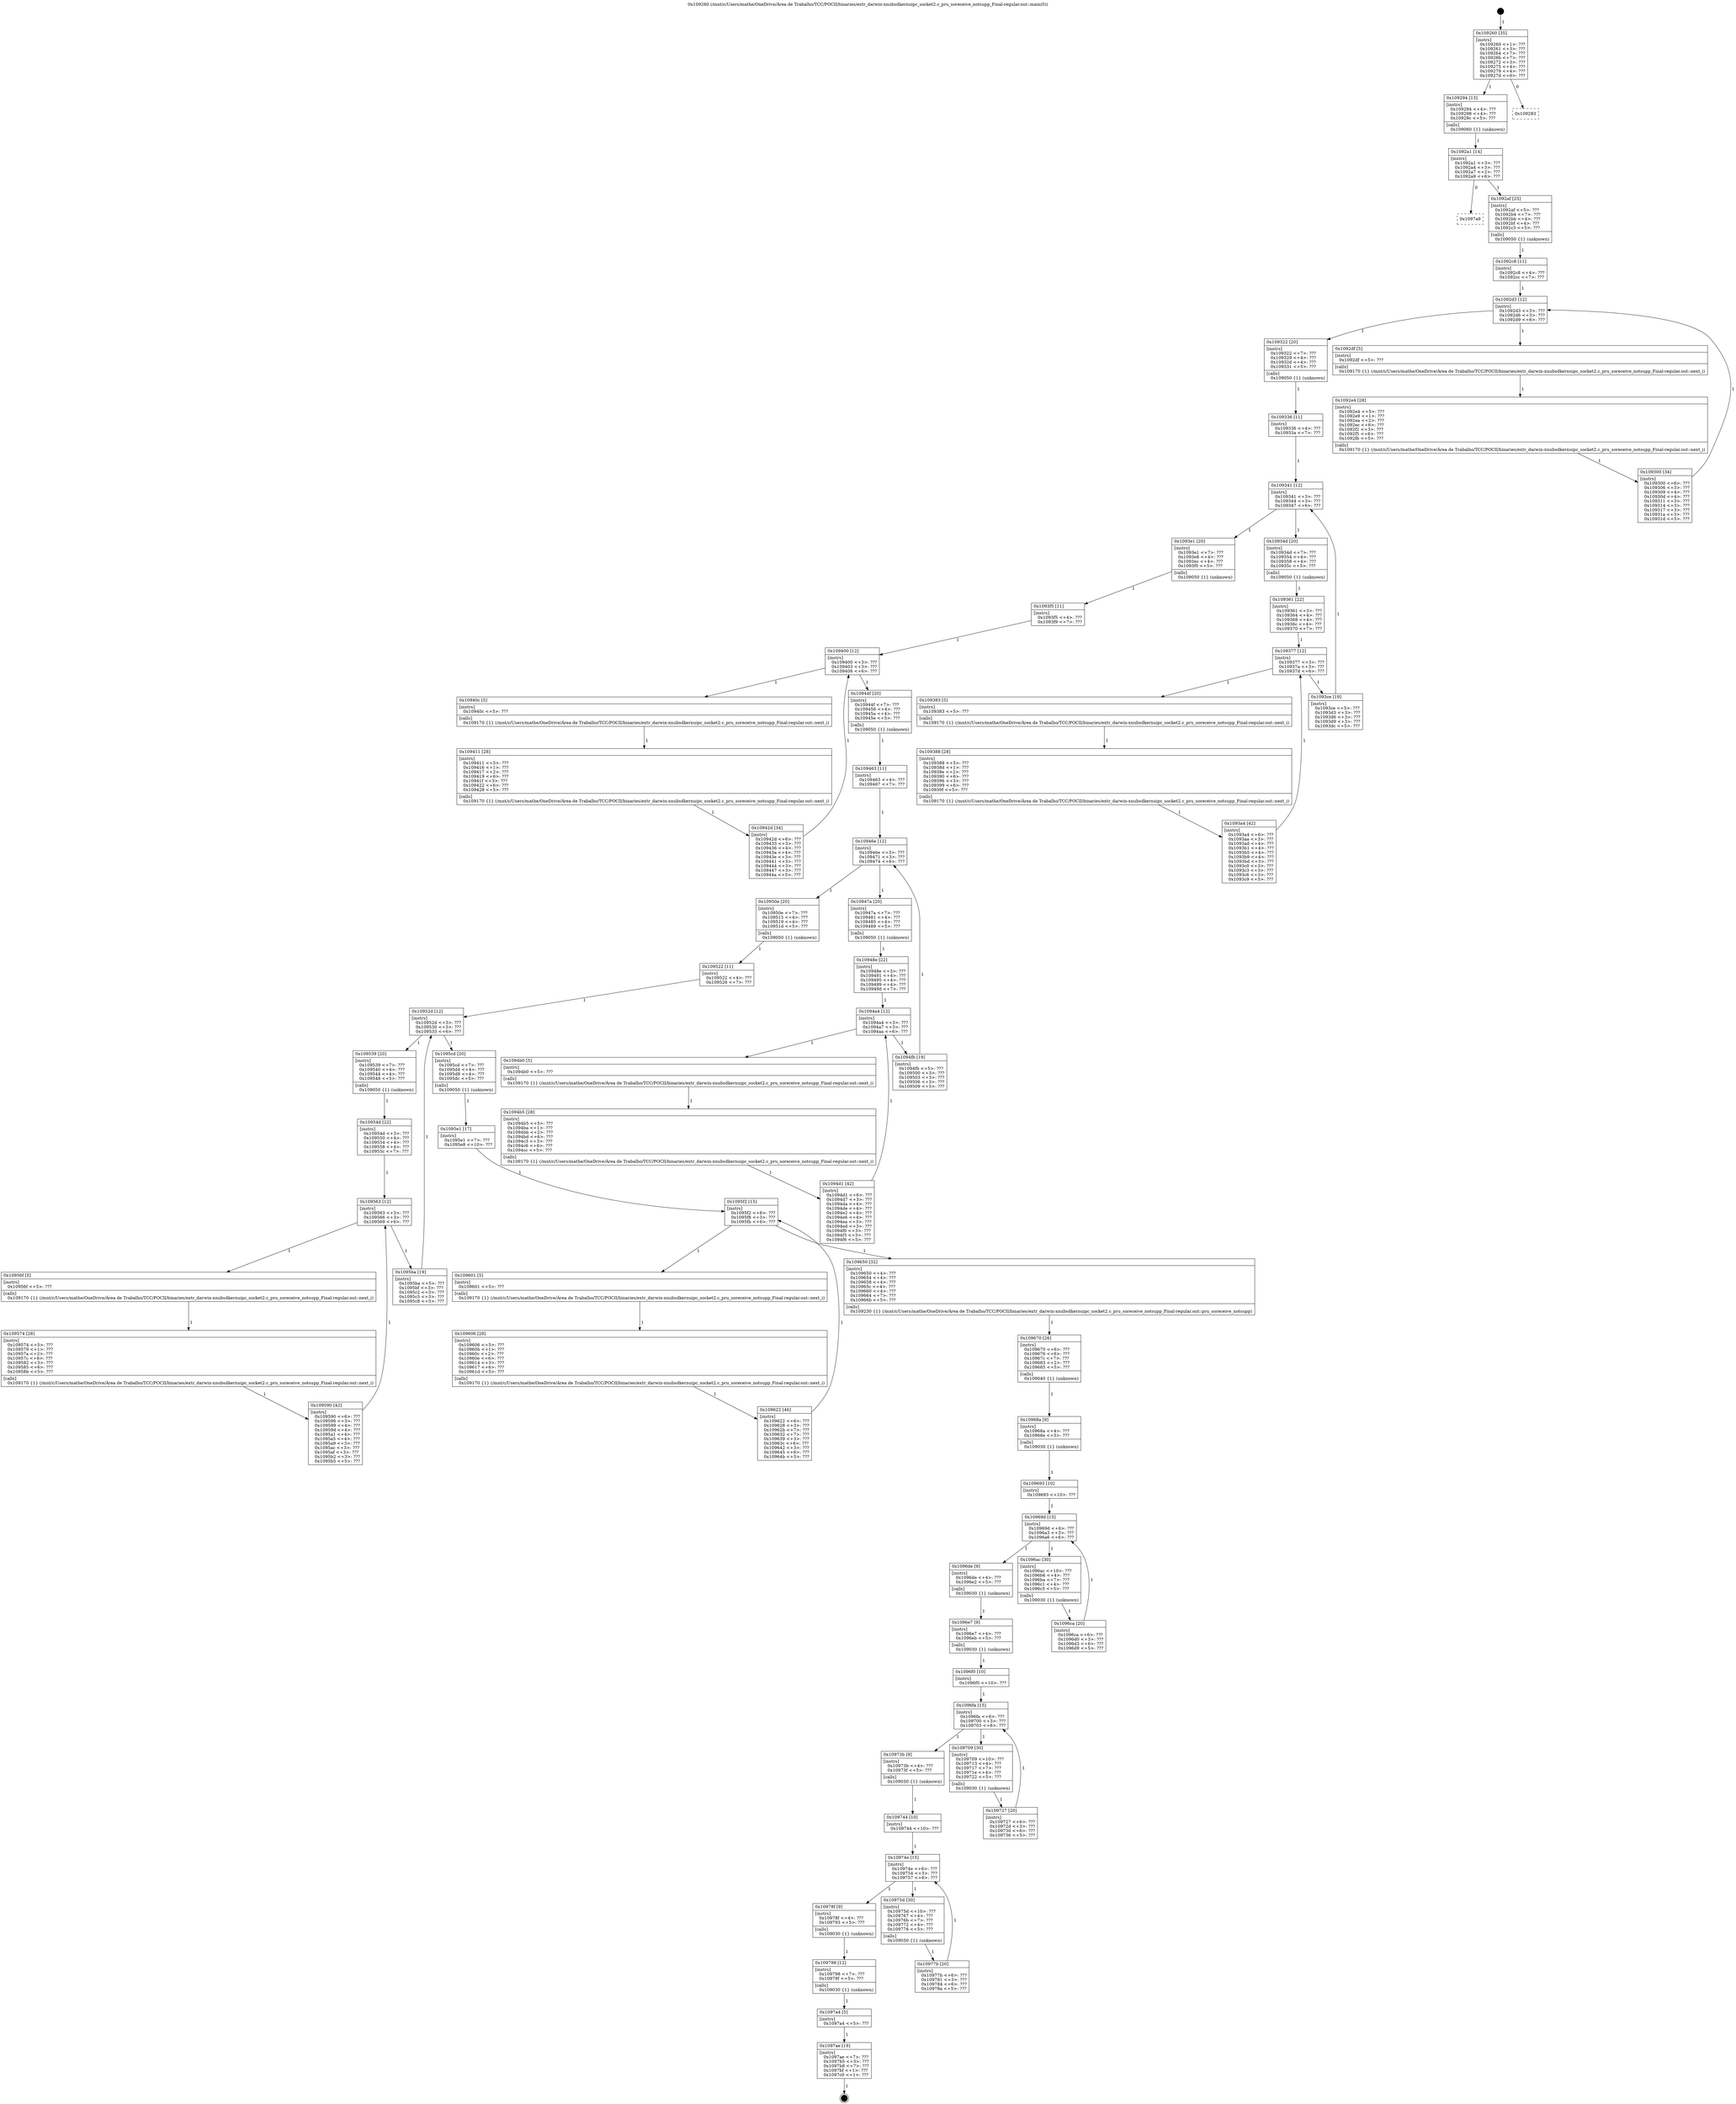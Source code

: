 digraph "0x109260" {
  label = "0x109260 (/mnt/c/Users/mathe/OneDrive/Área de Trabalho/TCC/POCII/binaries/extr_darwin-xnubsdkernuipc_socket2.c_pru_soreceive_notsupp_Final-regular.out::main(0))"
  labelloc = "t"
  node[shape=record]

  Entry [label="",width=0.3,height=0.3,shape=circle,fillcolor=black,style=filled]
  "0x109260" [label="{
     0x109260 [35]\l
     | [instrs]\l
     &nbsp;&nbsp;0x109260 \<+1\>: ???\l
     &nbsp;&nbsp;0x109261 \<+3\>: ???\l
     &nbsp;&nbsp;0x109264 \<+7\>: ???\l
     &nbsp;&nbsp;0x10926b \<+7\>: ???\l
     &nbsp;&nbsp;0x109272 \<+3\>: ???\l
     &nbsp;&nbsp;0x109275 \<+4\>: ???\l
     &nbsp;&nbsp;0x109279 \<+4\>: ???\l
     &nbsp;&nbsp;0x10927d \<+6\>: ???\l
  }"]
  "0x109294" [label="{
     0x109294 [13]\l
     | [instrs]\l
     &nbsp;&nbsp;0x109294 \<+4\>: ???\l
     &nbsp;&nbsp;0x109298 \<+4\>: ???\l
     &nbsp;&nbsp;0x10929c \<+5\>: ???\l
     | [calls]\l
     &nbsp;&nbsp;0x109060 \{1\} (unknown)\l
  }"]
  "0x109283" [label="{
     0x109283\l
  }", style=dashed]
  "0x1092a1" [label="{
     0x1092a1 [14]\l
     | [instrs]\l
     &nbsp;&nbsp;0x1092a1 \<+3\>: ???\l
     &nbsp;&nbsp;0x1092a4 \<+3\>: ???\l
     &nbsp;&nbsp;0x1092a7 \<+2\>: ???\l
     &nbsp;&nbsp;0x1092a9 \<+6\>: ???\l
  }"]
  "0x1097a9" [label="{
     0x1097a9\l
  }", style=dashed]
  "0x1092af" [label="{
     0x1092af [25]\l
     | [instrs]\l
     &nbsp;&nbsp;0x1092af \<+5\>: ???\l
     &nbsp;&nbsp;0x1092b4 \<+7\>: ???\l
     &nbsp;&nbsp;0x1092bb \<+4\>: ???\l
     &nbsp;&nbsp;0x1092bf \<+4\>: ???\l
     &nbsp;&nbsp;0x1092c3 \<+5\>: ???\l
     | [calls]\l
     &nbsp;&nbsp;0x109050 \{1\} (unknown)\l
  }"]
  Exit [label="",width=0.3,height=0.3,shape=circle,fillcolor=black,style=filled,peripheries=2]
  "0x1092d3" [label="{
     0x1092d3 [12]\l
     | [instrs]\l
     &nbsp;&nbsp;0x1092d3 \<+3\>: ???\l
     &nbsp;&nbsp;0x1092d6 \<+3\>: ???\l
     &nbsp;&nbsp;0x1092d9 \<+6\>: ???\l
  }"]
  "0x109322" [label="{
     0x109322 [20]\l
     | [instrs]\l
     &nbsp;&nbsp;0x109322 \<+7\>: ???\l
     &nbsp;&nbsp;0x109329 \<+4\>: ???\l
     &nbsp;&nbsp;0x10932d \<+4\>: ???\l
     &nbsp;&nbsp;0x109331 \<+5\>: ???\l
     | [calls]\l
     &nbsp;&nbsp;0x109050 \{1\} (unknown)\l
  }"]
  "0x1092df" [label="{
     0x1092df [5]\l
     | [instrs]\l
     &nbsp;&nbsp;0x1092df \<+5\>: ???\l
     | [calls]\l
     &nbsp;&nbsp;0x109170 \{1\} (/mnt/c/Users/mathe/OneDrive/Área de Trabalho/TCC/POCII/binaries/extr_darwin-xnubsdkernuipc_socket2.c_pru_soreceive_notsupp_Final-regular.out::next_i)\l
  }"]
  "0x1092e4" [label="{
     0x1092e4 [28]\l
     | [instrs]\l
     &nbsp;&nbsp;0x1092e4 \<+5\>: ???\l
     &nbsp;&nbsp;0x1092e9 \<+1\>: ???\l
     &nbsp;&nbsp;0x1092ea \<+2\>: ???\l
     &nbsp;&nbsp;0x1092ec \<+6\>: ???\l
     &nbsp;&nbsp;0x1092f2 \<+3\>: ???\l
     &nbsp;&nbsp;0x1092f5 \<+6\>: ???\l
     &nbsp;&nbsp;0x1092fb \<+5\>: ???\l
     | [calls]\l
     &nbsp;&nbsp;0x109170 \{1\} (/mnt/c/Users/mathe/OneDrive/Área de Trabalho/TCC/POCII/binaries/extr_darwin-xnubsdkernuipc_socket2.c_pru_soreceive_notsupp_Final-regular.out::next_i)\l
  }"]
  "0x109300" [label="{
     0x109300 [34]\l
     | [instrs]\l
     &nbsp;&nbsp;0x109300 \<+6\>: ???\l
     &nbsp;&nbsp;0x109306 \<+3\>: ???\l
     &nbsp;&nbsp;0x109309 \<+4\>: ???\l
     &nbsp;&nbsp;0x10930d \<+4\>: ???\l
     &nbsp;&nbsp;0x109311 \<+3\>: ???\l
     &nbsp;&nbsp;0x109314 \<+3\>: ???\l
     &nbsp;&nbsp;0x109317 \<+3\>: ???\l
     &nbsp;&nbsp;0x10931a \<+3\>: ???\l
     &nbsp;&nbsp;0x10931d \<+5\>: ???\l
  }"]
  "0x1092c8" [label="{
     0x1092c8 [11]\l
     | [instrs]\l
     &nbsp;&nbsp;0x1092c8 \<+4\>: ???\l
     &nbsp;&nbsp;0x1092cc \<+7\>: ???\l
  }"]
  "0x109341" [label="{
     0x109341 [12]\l
     | [instrs]\l
     &nbsp;&nbsp;0x109341 \<+3\>: ???\l
     &nbsp;&nbsp;0x109344 \<+3\>: ???\l
     &nbsp;&nbsp;0x109347 \<+6\>: ???\l
  }"]
  "0x1093e1" [label="{
     0x1093e1 [20]\l
     | [instrs]\l
     &nbsp;&nbsp;0x1093e1 \<+7\>: ???\l
     &nbsp;&nbsp;0x1093e8 \<+4\>: ???\l
     &nbsp;&nbsp;0x1093ec \<+4\>: ???\l
     &nbsp;&nbsp;0x1093f0 \<+5\>: ???\l
     | [calls]\l
     &nbsp;&nbsp;0x109050 \{1\} (unknown)\l
  }"]
  "0x10934d" [label="{
     0x10934d [20]\l
     | [instrs]\l
     &nbsp;&nbsp;0x10934d \<+7\>: ???\l
     &nbsp;&nbsp;0x109354 \<+4\>: ???\l
     &nbsp;&nbsp;0x109358 \<+4\>: ???\l
     &nbsp;&nbsp;0x10935c \<+5\>: ???\l
     | [calls]\l
     &nbsp;&nbsp;0x109050 \{1\} (unknown)\l
  }"]
  "0x109377" [label="{
     0x109377 [12]\l
     | [instrs]\l
     &nbsp;&nbsp;0x109377 \<+3\>: ???\l
     &nbsp;&nbsp;0x10937a \<+3\>: ???\l
     &nbsp;&nbsp;0x10937d \<+6\>: ???\l
  }"]
  "0x1093ce" [label="{
     0x1093ce [19]\l
     | [instrs]\l
     &nbsp;&nbsp;0x1093ce \<+5\>: ???\l
     &nbsp;&nbsp;0x1093d3 \<+3\>: ???\l
     &nbsp;&nbsp;0x1093d6 \<+3\>: ???\l
     &nbsp;&nbsp;0x1093d9 \<+3\>: ???\l
     &nbsp;&nbsp;0x1093dc \<+5\>: ???\l
  }"]
  "0x109383" [label="{
     0x109383 [5]\l
     | [instrs]\l
     &nbsp;&nbsp;0x109383 \<+5\>: ???\l
     | [calls]\l
     &nbsp;&nbsp;0x109170 \{1\} (/mnt/c/Users/mathe/OneDrive/Área de Trabalho/TCC/POCII/binaries/extr_darwin-xnubsdkernuipc_socket2.c_pru_soreceive_notsupp_Final-regular.out::next_i)\l
  }"]
  "0x109388" [label="{
     0x109388 [28]\l
     | [instrs]\l
     &nbsp;&nbsp;0x109388 \<+5\>: ???\l
     &nbsp;&nbsp;0x10938d \<+1\>: ???\l
     &nbsp;&nbsp;0x10938e \<+2\>: ???\l
     &nbsp;&nbsp;0x109390 \<+6\>: ???\l
     &nbsp;&nbsp;0x109396 \<+3\>: ???\l
     &nbsp;&nbsp;0x109399 \<+6\>: ???\l
     &nbsp;&nbsp;0x10939f \<+5\>: ???\l
     | [calls]\l
     &nbsp;&nbsp;0x109170 \{1\} (/mnt/c/Users/mathe/OneDrive/Área de Trabalho/TCC/POCII/binaries/extr_darwin-xnubsdkernuipc_socket2.c_pru_soreceive_notsupp_Final-regular.out::next_i)\l
  }"]
  "0x1093a4" [label="{
     0x1093a4 [42]\l
     | [instrs]\l
     &nbsp;&nbsp;0x1093a4 \<+6\>: ???\l
     &nbsp;&nbsp;0x1093aa \<+3\>: ???\l
     &nbsp;&nbsp;0x1093ad \<+4\>: ???\l
     &nbsp;&nbsp;0x1093b1 \<+4\>: ???\l
     &nbsp;&nbsp;0x1093b5 \<+4\>: ???\l
     &nbsp;&nbsp;0x1093b9 \<+4\>: ???\l
     &nbsp;&nbsp;0x1093bd \<+3\>: ???\l
     &nbsp;&nbsp;0x1093c0 \<+3\>: ???\l
     &nbsp;&nbsp;0x1093c3 \<+3\>: ???\l
     &nbsp;&nbsp;0x1093c6 \<+3\>: ???\l
     &nbsp;&nbsp;0x1093c9 \<+5\>: ???\l
  }"]
  "0x109361" [label="{
     0x109361 [22]\l
     | [instrs]\l
     &nbsp;&nbsp;0x109361 \<+3\>: ???\l
     &nbsp;&nbsp;0x109364 \<+4\>: ???\l
     &nbsp;&nbsp;0x109368 \<+4\>: ???\l
     &nbsp;&nbsp;0x10936c \<+4\>: ???\l
     &nbsp;&nbsp;0x109370 \<+7\>: ???\l
  }"]
  "0x1097ae" [label="{
     0x1097ae [19]\l
     | [instrs]\l
     &nbsp;&nbsp;0x1097ae \<+7\>: ???\l
     &nbsp;&nbsp;0x1097b5 \<+3\>: ???\l
     &nbsp;&nbsp;0x1097b8 \<+7\>: ???\l
     &nbsp;&nbsp;0x1097bf \<+1\>: ???\l
     &nbsp;&nbsp;0x1097c0 \<+1\>: ???\l
  }"]
  "0x109336" [label="{
     0x109336 [11]\l
     | [instrs]\l
     &nbsp;&nbsp;0x109336 \<+4\>: ???\l
     &nbsp;&nbsp;0x10933a \<+7\>: ???\l
  }"]
  "0x109400" [label="{
     0x109400 [12]\l
     | [instrs]\l
     &nbsp;&nbsp;0x109400 \<+3\>: ???\l
     &nbsp;&nbsp;0x109403 \<+3\>: ???\l
     &nbsp;&nbsp;0x109406 \<+6\>: ???\l
  }"]
  "0x10944f" [label="{
     0x10944f [20]\l
     | [instrs]\l
     &nbsp;&nbsp;0x10944f \<+7\>: ???\l
     &nbsp;&nbsp;0x109456 \<+4\>: ???\l
     &nbsp;&nbsp;0x10945a \<+4\>: ???\l
     &nbsp;&nbsp;0x10945e \<+5\>: ???\l
     | [calls]\l
     &nbsp;&nbsp;0x109050 \{1\} (unknown)\l
  }"]
  "0x10940c" [label="{
     0x10940c [5]\l
     | [instrs]\l
     &nbsp;&nbsp;0x10940c \<+5\>: ???\l
     | [calls]\l
     &nbsp;&nbsp;0x109170 \{1\} (/mnt/c/Users/mathe/OneDrive/Área de Trabalho/TCC/POCII/binaries/extr_darwin-xnubsdkernuipc_socket2.c_pru_soreceive_notsupp_Final-regular.out::next_i)\l
  }"]
  "0x109411" [label="{
     0x109411 [28]\l
     | [instrs]\l
     &nbsp;&nbsp;0x109411 \<+5\>: ???\l
     &nbsp;&nbsp;0x109416 \<+1\>: ???\l
     &nbsp;&nbsp;0x109417 \<+2\>: ???\l
     &nbsp;&nbsp;0x109419 \<+6\>: ???\l
     &nbsp;&nbsp;0x10941f \<+3\>: ???\l
     &nbsp;&nbsp;0x109422 \<+6\>: ???\l
     &nbsp;&nbsp;0x109428 \<+5\>: ???\l
     | [calls]\l
     &nbsp;&nbsp;0x109170 \{1\} (/mnt/c/Users/mathe/OneDrive/Área de Trabalho/TCC/POCII/binaries/extr_darwin-xnubsdkernuipc_socket2.c_pru_soreceive_notsupp_Final-regular.out::next_i)\l
  }"]
  "0x10942d" [label="{
     0x10942d [34]\l
     | [instrs]\l
     &nbsp;&nbsp;0x10942d \<+6\>: ???\l
     &nbsp;&nbsp;0x109433 \<+3\>: ???\l
     &nbsp;&nbsp;0x109436 \<+4\>: ???\l
     &nbsp;&nbsp;0x10943a \<+4\>: ???\l
     &nbsp;&nbsp;0x10943e \<+3\>: ???\l
     &nbsp;&nbsp;0x109441 \<+3\>: ???\l
     &nbsp;&nbsp;0x109444 \<+3\>: ???\l
     &nbsp;&nbsp;0x109447 \<+3\>: ???\l
     &nbsp;&nbsp;0x10944a \<+5\>: ???\l
  }"]
  "0x1093f5" [label="{
     0x1093f5 [11]\l
     | [instrs]\l
     &nbsp;&nbsp;0x1093f5 \<+4\>: ???\l
     &nbsp;&nbsp;0x1093f9 \<+7\>: ???\l
  }"]
  "0x10946e" [label="{
     0x10946e [12]\l
     | [instrs]\l
     &nbsp;&nbsp;0x10946e \<+3\>: ???\l
     &nbsp;&nbsp;0x109471 \<+3\>: ???\l
     &nbsp;&nbsp;0x109474 \<+6\>: ???\l
  }"]
  "0x10950e" [label="{
     0x10950e [20]\l
     | [instrs]\l
     &nbsp;&nbsp;0x10950e \<+7\>: ???\l
     &nbsp;&nbsp;0x109515 \<+4\>: ???\l
     &nbsp;&nbsp;0x109519 \<+4\>: ???\l
     &nbsp;&nbsp;0x10951d \<+5\>: ???\l
     | [calls]\l
     &nbsp;&nbsp;0x109050 \{1\} (unknown)\l
  }"]
  "0x10947a" [label="{
     0x10947a [20]\l
     | [instrs]\l
     &nbsp;&nbsp;0x10947a \<+7\>: ???\l
     &nbsp;&nbsp;0x109481 \<+4\>: ???\l
     &nbsp;&nbsp;0x109485 \<+4\>: ???\l
     &nbsp;&nbsp;0x109489 \<+5\>: ???\l
     | [calls]\l
     &nbsp;&nbsp;0x109050 \{1\} (unknown)\l
  }"]
  "0x1094a4" [label="{
     0x1094a4 [12]\l
     | [instrs]\l
     &nbsp;&nbsp;0x1094a4 \<+3\>: ???\l
     &nbsp;&nbsp;0x1094a7 \<+3\>: ???\l
     &nbsp;&nbsp;0x1094aa \<+6\>: ???\l
  }"]
  "0x1094fb" [label="{
     0x1094fb [19]\l
     | [instrs]\l
     &nbsp;&nbsp;0x1094fb \<+5\>: ???\l
     &nbsp;&nbsp;0x109500 \<+3\>: ???\l
     &nbsp;&nbsp;0x109503 \<+3\>: ???\l
     &nbsp;&nbsp;0x109506 \<+3\>: ???\l
     &nbsp;&nbsp;0x109509 \<+5\>: ???\l
  }"]
  "0x1094b0" [label="{
     0x1094b0 [5]\l
     | [instrs]\l
     &nbsp;&nbsp;0x1094b0 \<+5\>: ???\l
     | [calls]\l
     &nbsp;&nbsp;0x109170 \{1\} (/mnt/c/Users/mathe/OneDrive/Área de Trabalho/TCC/POCII/binaries/extr_darwin-xnubsdkernuipc_socket2.c_pru_soreceive_notsupp_Final-regular.out::next_i)\l
  }"]
  "0x1094b5" [label="{
     0x1094b5 [28]\l
     | [instrs]\l
     &nbsp;&nbsp;0x1094b5 \<+5\>: ???\l
     &nbsp;&nbsp;0x1094ba \<+1\>: ???\l
     &nbsp;&nbsp;0x1094bb \<+2\>: ???\l
     &nbsp;&nbsp;0x1094bd \<+6\>: ???\l
     &nbsp;&nbsp;0x1094c3 \<+3\>: ???\l
     &nbsp;&nbsp;0x1094c6 \<+6\>: ???\l
     &nbsp;&nbsp;0x1094cc \<+5\>: ???\l
     | [calls]\l
     &nbsp;&nbsp;0x109170 \{1\} (/mnt/c/Users/mathe/OneDrive/Área de Trabalho/TCC/POCII/binaries/extr_darwin-xnubsdkernuipc_socket2.c_pru_soreceive_notsupp_Final-regular.out::next_i)\l
  }"]
  "0x1094d1" [label="{
     0x1094d1 [42]\l
     | [instrs]\l
     &nbsp;&nbsp;0x1094d1 \<+6\>: ???\l
     &nbsp;&nbsp;0x1094d7 \<+3\>: ???\l
     &nbsp;&nbsp;0x1094da \<+4\>: ???\l
     &nbsp;&nbsp;0x1094de \<+4\>: ???\l
     &nbsp;&nbsp;0x1094e2 \<+4\>: ???\l
     &nbsp;&nbsp;0x1094e6 \<+4\>: ???\l
     &nbsp;&nbsp;0x1094ea \<+3\>: ???\l
     &nbsp;&nbsp;0x1094ed \<+3\>: ???\l
     &nbsp;&nbsp;0x1094f0 \<+3\>: ???\l
     &nbsp;&nbsp;0x1094f3 \<+3\>: ???\l
     &nbsp;&nbsp;0x1094f6 \<+5\>: ???\l
  }"]
  "0x10948e" [label="{
     0x10948e [22]\l
     | [instrs]\l
     &nbsp;&nbsp;0x10948e \<+3\>: ???\l
     &nbsp;&nbsp;0x109491 \<+4\>: ???\l
     &nbsp;&nbsp;0x109495 \<+4\>: ???\l
     &nbsp;&nbsp;0x109499 \<+4\>: ???\l
     &nbsp;&nbsp;0x10949d \<+7\>: ???\l
  }"]
  "0x1097a4" [label="{
     0x1097a4 [5]\l
     | [instrs]\l
     &nbsp;&nbsp;0x1097a4 \<+5\>: ???\l
  }"]
  "0x109463" [label="{
     0x109463 [11]\l
     | [instrs]\l
     &nbsp;&nbsp;0x109463 \<+4\>: ???\l
     &nbsp;&nbsp;0x109467 \<+7\>: ???\l
  }"]
  "0x10952d" [label="{
     0x10952d [12]\l
     | [instrs]\l
     &nbsp;&nbsp;0x10952d \<+3\>: ???\l
     &nbsp;&nbsp;0x109530 \<+3\>: ???\l
     &nbsp;&nbsp;0x109533 \<+6\>: ???\l
  }"]
  "0x1095cd" [label="{
     0x1095cd [20]\l
     | [instrs]\l
     &nbsp;&nbsp;0x1095cd \<+7\>: ???\l
     &nbsp;&nbsp;0x1095d4 \<+4\>: ???\l
     &nbsp;&nbsp;0x1095d8 \<+4\>: ???\l
     &nbsp;&nbsp;0x1095dc \<+5\>: ???\l
     | [calls]\l
     &nbsp;&nbsp;0x109050 \{1\} (unknown)\l
  }"]
  "0x109539" [label="{
     0x109539 [20]\l
     | [instrs]\l
     &nbsp;&nbsp;0x109539 \<+7\>: ???\l
     &nbsp;&nbsp;0x109540 \<+4\>: ???\l
     &nbsp;&nbsp;0x109544 \<+4\>: ???\l
     &nbsp;&nbsp;0x109548 \<+5\>: ???\l
     | [calls]\l
     &nbsp;&nbsp;0x109050 \{1\} (unknown)\l
  }"]
  "0x109563" [label="{
     0x109563 [12]\l
     | [instrs]\l
     &nbsp;&nbsp;0x109563 \<+3\>: ???\l
     &nbsp;&nbsp;0x109566 \<+3\>: ???\l
     &nbsp;&nbsp;0x109569 \<+6\>: ???\l
  }"]
  "0x1095ba" [label="{
     0x1095ba [19]\l
     | [instrs]\l
     &nbsp;&nbsp;0x1095ba \<+5\>: ???\l
     &nbsp;&nbsp;0x1095bf \<+3\>: ???\l
     &nbsp;&nbsp;0x1095c2 \<+3\>: ???\l
     &nbsp;&nbsp;0x1095c5 \<+3\>: ???\l
     &nbsp;&nbsp;0x1095c8 \<+5\>: ???\l
  }"]
  "0x10956f" [label="{
     0x10956f [5]\l
     | [instrs]\l
     &nbsp;&nbsp;0x10956f \<+5\>: ???\l
     | [calls]\l
     &nbsp;&nbsp;0x109170 \{1\} (/mnt/c/Users/mathe/OneDrive/Área de Trabalho/TCC/POCII/binaries/extr_darwin-xnubsdkernuipc_socket2.c_pru_soreceive_notsupp_Final-regular.out::next_i)\l
  }"]
  "0x109574" [label="{
     0x109574 [28]\l
     | [instrs]\l
     &nbsp;&nbsp;0x109574 \<+5\>: ???\l
     &nbsp;&nbsp;0x109579 \<+1\>: ???\l
     &nbsp;&nbsp;0x10957a \<+2\>: ???\l
     &nbsp;&nbsp;0x10957c \<+6\>: ???\l
     &nbsp;&nbsp;0x109582 \<+3\>: ???\l
     &nbsp;&nbsp;0x109585 \<+6\>: ???\l
     &nbsp;&nbsp;0x10958b \<+5\>: ???\l
     | [calls]\l
     &nbsp;&nbsp;0x109170 \{1\} (/mnt/c/Users/mathe/OneDrive/Área de Trabalho/TCC/POCII/binaries/extr_darwin-xnubsdkernuipc_socket2.c_pru_soreceive_notsupp_Final-regular.out::next_i)\l
  }"]
  "0x109590" [label="{
     0x109590 [42]\l
     | [instrs]\l
     &nbsp;&nbsp;0x109590 \<+6\>: ???\l
     &nbsp;&nbsp;0x109596 \<+3\>: ???\l
     &nbsp;&nbsp;0x109599 \<+4\>: ???\l
     &nbsp;&nbsp;0x10959d \<+4\>: ???\l
     &nbsp;&nbsp;0x1095a1 \<+4\>: ???\l
     &nbsp;&nbsp;0x1095a5 \<+4\>: ???\l
     &nbsp;&nbsp;0x1095a9 \<+3\>: ???\l
     &nbsp;&nbsp;0x1095ac \<+3\>: ???\l
     &nbsp;&nbsp;0x1095af \<+3\>: ???\l
     &nbsp;&nbsp;0x1095b2 \<+3\>: ???\l
     &nbsp;&nbsp;0x1095b5 \<+5\>: ???\l
  }"]
  "0x10954d" [label="{
     0x10954d [22]\l
     | [instrs]\l
     &nbsp;&nbsp;0x10954d \<+3\>: ???\l
     &nbsp;&nbsp;0x109550 \<+4\>: ???\l
     &nbsp;&nbsp;0x109554 \<+4\>: ???\l
     &nbsp;&nbsp;0x109558 \<+4\>: ???\l
     &nbsp;&nbsp;0x10955c \<+7\>: ???\l
  }"]
  "0x109798" [label="{
     0x109798 [12]\l
     | [instrs]\l
     &nbsp;&nbsp;0x109798 \<+7\>: ???\l
     &nbsp;&nbsp;0x10979f \<+5\>: ???\l
     | [calls]\l
     &nbsp;&nbsp;0x109030 \{1\} (unknown)\l
  }"]
  "0x109522" [label="{
     0x109522 [11]\l
     | [instrs]\l
     &nbsp;&nbsp;0x109522 \<+4\>: ???\l
     &nbsp;&nbsp;0x109526 \<+7\>: ???\l
  }"]
  "0x1095f2" [label="{
     0x1095f2 [15]\l
     | [instrs]\l
     &nbsp;&nbsp;0x1095f2 \<+6\>: ???\l
     &nbsp;&nbsp;0x1095f8 \<+3\>: ???\l
     &nbsp;&nbsp;0x1095fb \<+6\>: ???\l
  }"]
  "0x109650" [label="{
     0x109650 [32]\l
     | [instrs]\l
     &nbsp;&nbsp;0x109650 \<+4\>: ???\l
     &nbsp;&nbsp;0x109654 \<+4\>: ???\l
     &nbsp;&nbsp;0x109658 \<+4\>: ???\l
     &nbsp;&nbsp;0x10965c \<+4\>: ???\l
     &nbsp;&nbsp;0x109660 \<+4\>: ???\l
     &nbsp;&nbsp;0x109664 \<+7\>: ???\l
     &nbsp;&nbsp;0x10966b \<+5\>: ???\l
     | [calls]\l
     &nbsp;&nbsp;0x109230 \{1\} (/mnt/c/Users/mathe/OneDrive/Área de Trabalho/TCC/POCII/binaries/extr_darwin-xnubsdkernuipc_socket2.c_pru_soreceive_notsupp_Final-regular.out::pru_soreceive_notsupp)\l
  }"]
  "0x109601" [label="{
     0x109601 [5]\l
     | [instrs]\l
     &nbsp;&nbsp;0x109601 \<+5\>: ???\l
     | [calls]\l
     &nbsp;&nbsp;0x109170 \{1\} (/mnt/c/Users/mathe/OneDrive/Área de Trabalho/TCC/POCII/binaries/extr_darwin-xnubsdkernuipc_socket2.c_pru_soreceive_notsupp_Final-regular.out::next_i)\l
  }"]
  "0x109606" [label="{
     0x109606 [28]\l
     | [instrs]\l
     &nbsp;&nbsp;0x109606 \<+5\>: ???\l
     &nbsp;&nbsp;0x10960b \<+1\>: ???\l
     &nbsp;&nbsp;0x10960c \<+2\>: ???\l
     &nbsp;&nbsp;0x10960e \<+6\>: ???\l
     &nbsp;&nbsp;0x109614 \<+3\>: ???\l
     &nbsp;&nbsp;0x109617 \<+6\>: ???\l
     &nbsp;&nbsp;0x10961d \<+5\>: ???\l
     | [calls]\l
     &nbsp;&nbsp;0x109170 \{1\} (/mnt/c/Users/mathe/OneDrive/Área de Trabalho/TCC/POCII/binaries/extr_darwin-xnubsdkernuipc_socket2.c_pru_soreceive_notsupp_Final-regular.out::next_i)\l
  }"]
  "0x109622" [label="{
     0x109622 [46]\l
     | [instrs]\l
     &nbsp;&nbsp;0x109622 \<+6\>: ???\l
     &nbsp;&nbsp;0x109628 \<+3\>: ???\l
     &nbsp;&nbsp;0x10962b \<+7\>: ???\l
     &nbsp;&nbsp;0x109632 \<+7\>: ???\l
     &nbsp;&nbsp;0x109639 \<+3\>: ???\l
     &nbsp;&nbsp;0x10963c \<+6\>: ???\l
     &nbsp;&nbsp;0x109642 \<+3\>: ???\l
     &nbsp;&nbsp;0x109645 \<+6\>: ???\l
     &nbsp;&nbsp;0x10964b \<+5\>: ???\l
  }"]
  "0x1095e1" [label="{
     0x1095e1 [17]\l
     | [instrs]\l
     &nbsp;&nbsp;0x1095e1 \<+7\>: ???\l
     &nbsp;&nbsp;0x1095e8 \<+10\>: ???\l
  }"]
  "0x109670" [label="{
     0x109670 [26]\l
     | [instrs]\l
     &nbsp;&nbsp;0x109670 \<+6\>: ???\l
     &nbsp;&nbsp;0x109676 \<+6\>: ???\l
     &nbsp;&nbsp;0x10967c \<+7\>: ???\l
     &nbsp;&nbsp;0x109683 \<+2\>: ???\l
     &nbsp;&nbsp;0x109685 \<+5\>: ???\l
     | [calls]\l
     &nbsp;&nbsp;0x109040 \{1\} (unknown)\l
  }"]
  "0x10968a" [label="{
     0x10968a [9]\l
     | [instrs]\l
     &nbsp;&nbsp;0x10968a \<+4\>: ???\l
     &nbsp;&nbsp;0x10968e \<+5\>: ???\l
     | [calls]\l
     &nbsp;&nbsp;0x109030 \{1\} (unknown)\l
  }"]
  "0x10969d" [label="{
     0x10969d [15]\l
     | [instrs]\l
     &nbsp;&nbsp;0x10969d \<+6\>: ???\l
     &nbsp;&nbsp;0x1096a3 \<+3\>: ???\l
     &nbsp;&nbsp;0x1096a6 \<+6\>: ???\l
  }"]
  "0x1096de" [label="{
     0x1096de [9]\l
     | [instrs]\l
     &nbsp;&nbsp;0x1096de \<+4\>: ???\l
     &nbsp;&nbsp;0x1096e2 \<+5\>: ???\l
     | [calls]\l
     &nbsp;&nbsp;0x109030 \{1\} (unknown)\l
  }"]
  "0x1096ac" [label="{
     0x1096ac [30]\l
     | [instrs]\l
     &nbsp;&nbsp;0x1096ac \<+10\>: ???\l
     &nbsp;&nbsp;0x1096b6 \<+4\>: ???\l
     &nbsp;&nbsp;0x1096ba \<+7\>: ???\l
     &nbsp;&nbsp;0x1096c1 \<+4\>: ???\l
     &nbsp;&nbsp;0x1096c5 \<+5\>: ???\l
     | [calls]\l
     &nbsp;&nbsp;0x109030 \{1\} (unknown)\l
  }"]
  "0x1096ca" [label="{
     0x1096ca [20]\l
     | [instrs]\l
     &nbsp;&nbsp;0x1096ca \<+6\>: ???\l
     &nbsp;&nbsp;0x1096d0 \<+3\>: ???\l
     &nbsp;&nbsp;0x1096d3 \<+6\>: ???\l
     &nbsp;&nbsp;0x1096d9 \<+5\>: ???\l
  }"]
  "0x109693" [label="{
     0x109693 [10]\l
     | [instrs]\l
     &nbsp;&nbsp;0x109693 \<+10\>: ???\l
  }"]
  "0x1096e7" [label="{
     0x1096e7 [9]\l
     | [instrs]\l
     &nbsp;&nbsp;0x1096e7 \<+4\>: ???\l
     &nbsp;&nbsp;0x1096eb \<+5\>: ???\l
     | [calls]\l
     &nbsp;&nbsp;0x109030 \{1\} (unknown)\l
  }"]
  "0x1096fa" [label="{
     0x1096fa [15]\l
     | [instrs]\l
     &nbsp;&nbsp;0x1096fa \<+6\>: ???\l
     &nbsp;&nbsp;0x109700 \<+3\>: ???\l
     &nbsp;&nbsp;0x109703 \<+6\>: ???\l
  }"]
  "0x10973b" [label="{
     0x10973b [9]\l
     | [instrs]\l
     &nbsp;&nbsp;0x10973b \<+4\>: ???\l
     &nbsp;&nbsp;0x10973f \<+5\>: ???\l
     | [calls]\l
     &nbsp;&nbsp;0x109030 \{1\} (unknown)\l
  }"]
  "0x109709" [label="{
     0x109709 [30]\l
     | [instrs]\l
     &nbsp;&nbsp;0x109709 \<+10\>: ???\l
     &nbsp;&nbsp;0x109713 \<+4\>: ???\l
     &nbsp;&nbsp;0x109717 \<+7\>: ???\l
     &nbsp;&nbsp;0x10971e \<+4\>: ???\l
     &nbsp;&nbsp;0x109722 \<+5\>: ???\l
     | [calls]\l
     &nbsp;&nbsp;0x109030 \{1\} (unknown)\l
  }"]
  "0x109727" [label="{
     0x109727 [20]\l
     | [instrs]\l
     &nbsp;&nbsp;0x109727 \<+6\>: ???\l
     &nbsp;&nbsp;0x10972d \<+3\>: ???\l
     &nbsp;&nbsp;0x109730 \<+6\>: ???\l
     &nbsp;&nbsp;0x109736 \<+5\>: ???\l
  }"]
  "0x1096f0" [label="{
     0x1096f0 [10]\l
     | [instrs]\l
     &nbsp;&nbsp;0x1096f0 \<+10\>: ???\l
  }"]
  "0x10974e" [label="{
     0x10974e [15]\l
     | [instrs]\l
     &nbsp;&nbsp;0x10974e \<+6\>: ???\l
     &nbsp;&nbsp;0x109754 \<+3\>: ???\l
     &nbsp;&nbsp;0x109757 \<+6\>: ???\l
  }"]
  "0x10978f" [label="{
     0x10978f [9]\l
     | [instrs]\l
     &nbsp;&nbsp;0x10978f \<+4\>: ???\l
     &nbsp;&nbsp;0x109793 \<+5\>: ???\l
     | [calls]\l
     &nbsp;&nbsp;0x109030 \{1\} (unknown)\l
  }"]
  "0x10975d" [label="{
     0x10975d [30]\l
     | [instrs]\l
     &nbsp;&nbsp;0x10975d \<+10\>: ???\l
     &nbsp;&nbsp;0x109767 \<+4\>: ???\l
     &nbsp;&nbsp;0x10976b \<+7\>: ???\l
     &nbsp;&nbsp;0x109772 \<+4\>: ???\l
     &nbsp;&nbsp;0x109776 \<+5\>: ???\l
     | [calls]\l
     &nbsp;&nbsp;0x109030 \{1\} (unknown)\l
  }"]
  "0x10977b" [label="{
     0x10977b [20]\l
     | [instrs]\l
     &nbsp;&nbsp;0x10977b \<+6\>: ???\l
     &nbsp;&nbsp;0x109781 \<+3\>: ???\l
     &nbsp;&nbsp;0x109784 \<+6\>: ???\l
     &nbsp;&nbsp;0x10978a \<+5\>: ???\l
  }"]
  "0x109744" [label="{
     0x109744 [10]\l
     | [instrs]\l
     &nbsp;&nbsp;0x109744 \<+10\>: ???\l
  }"]
  Entry -> "0x109260" [label=" 1"]
  "0x109260" -> "0x109294" [label=" 1"]
  "0x109260" -> "0x109283" [label=" 0"]
  "0x109294" -> "0x1092a1" [label=" 1"]
  "0x1092a1" -> "0x1097a9" [label=" 0"]
  "0x1092a1" -> "0x1092af" [label=" 1"]
  "0x1097ae" -> Exit [label=" 1"]
  "0x1092af" -> "0x1092c8" [label=" 1"]
  "0x1092d3" -> "0x109322" [label=" 1"]
  "0x1092d3" -> "0x1092df" [label=" 1"]
  "0x1092df" -> "0x1092e4" [label=" 1"]
  "0x1092e4" -> "0x109300" [label=" 1"]
  "0x1092c8" -> "0x1092d3" [label=" 1"]
  "0x109300" -> "0x1092d3" [label=" 1"]
  "0x109322" -> "0x109336" [label=" 1"]
  "0x109341" -> "0x1093e1" [label=" 1"]
  "0x109341" -> "0x10934d" [label=" 1"]
  "0x10934d" -> "0x109361" [label=" 1"]
  "0x109377" -> "0x1093ce" [label=" 1"]
  "0x109377" -> "0x109383" [label=" 1"]
  "0x109383" -> "0x109388" [label=" 1"]
  "0x109388" -> "0x1093a4" [label=" 1"]
  "0x109361" -> "0x109377" [label=" 1"]
  "0x1093a4" -> "0x109377" [label=" 1"]
  "0x1097a4" -> "0x1097ae" [label=" 1"]
  "0x109336" -> "0x109341" [label=" 1"]
  "0x1093ce" -> "0x109341" [label=" 1"]
  "0x1093e1" -> "0x1093f5" [label=" 1"]
  "0x109400" -> "0x10944f" [label=" 1"]
  "0x109400" -> "0x10940c" [label=" 1"]
  "0x10940c" -> "0x109411" [label=" 1"]
  "0x109411" -> "0x10942d" [label=" 1"]
  "0x1093f5" -> "0x109400" [label=" 1"]
  "0x10942d" -> "0x109400" [label=" 1"]
  "0x10944f" -> "0x109463" [label=" 1"]
  "0x10946e" -> "0x10950e" [label=" 1"]
  "0x10946e" -> "0x10947a" [label=" 1"]
  "0x10947a" -> "0x10948e" [label=" 1"]
  "0x1094a4" -> "0x1094fb" [label=" 1"]
  "0x1094a4" -> "0x1094b0" [label=" 1"]
  "0x1094b0" -> "0x1094b5" [label=" 1"]
  "0x1094b5" -> "0x1094d1" [label=" 1"]
  "0x10948e" -> "0x1094a4" [label=" 1"]
  "0x1094d1" -> "0x1094a4" [label=" 1"]
  "0x109798" -> "0x1097a4" [label=" 1"]
  "0x109463" -> "0x10946e" [label=" 1"]
  "0x1094fb" -> "0x10946e" [label=" 1"]
  "0x10950e" -> "0x109522" [label=" 1"]
  "0x10952d" -> "0x1095cd" [label=" 1"]
  "0x10952d" -> "0x109539" [label=" 1"]
  "0x109539" -> "0x10954d" [label=" 1"]
  "0x109563" -> "0x1095ba" [label=" 1"]
  "0x109563" -> "0x10956f" [label=" 1"]
  "0x10956f" -> "0x109574" [label=" 1"]
  "0x109574" -> "0x109590" [label=" 1"]
  "0x10954d" -> "0x109563" [label=" 1"]
  "0x109590" -> "0x109563" [label=" 1"]
  "0x10978f" -> "0x109798" [label=" 1"]
  "0x109522" -> "0x10952d" [label=" 1"]
  "0x1095ba" -> "0x10952d" [label=" 1"]
  "0x1095cd" -> "0x1095e1" [label=" 1"]
  "0x1095f2" -> "0x109650" [label=" 1"]
  "0x1095f2" -> "0x109601" [label=" 1"]
  "0x109601" -> "0x109606" [label=" 1"]
  "0x109606" -> "0x109622" [label=" 1"]
  "0x1095e1" -> "0x1095f2" [label=" 1"]
  "0x109622" -> "0x1095f2" [label=" 1"]
  "0x109650" -> "0x109670" [label=" 1"]
  "0x109670" -> "0x10968a" [label=" 1"]
  "0x10968a" -> "0x109693" [label=" 1"]
  "0x10969d" -> "0x1096de" [label=" 1"]
  "0x10969d" -> "0x1096ac" [label=" 1"]
  "0x1096ac" -> "0x1096ca" [label=" 1"]
  "0x109693" -> "0x10969d" [label=" 1"]
  "0x1096ca" -> "0x10969d" [label=" 1"]
  "0x1096de" -> "0x1096e7" [label=" 1"]
  "0x1096e7" -> "0x1096f0" [label=" 1"]
  "0x1096fa" -> "0x10973b" [label=" 1"]
  "0x1096fa" -> "0x109709" [label=" 1"]
  "0x109709" -> "0x109727" [label=" 1"]
  "0x1096f0" -> "0x1096fa" [label=" 1"]
  "0x109727" -> "0x1096fa" [label=" 1"]
  "0x10973b" -> "0x109744" [label=" 1"]
  "0x10974e" -> "0x10978f" [label=" 1"]
  "0x10974e" -> "0x10975d" [label=" 1"]
  "0x10975d" -> "0x10977b" [label=" 1"]
  "0x109744" -> "0x10974e" [label=" 1"]
  "0x10977b" -> "0x10974e" [label=" 1"]
}
